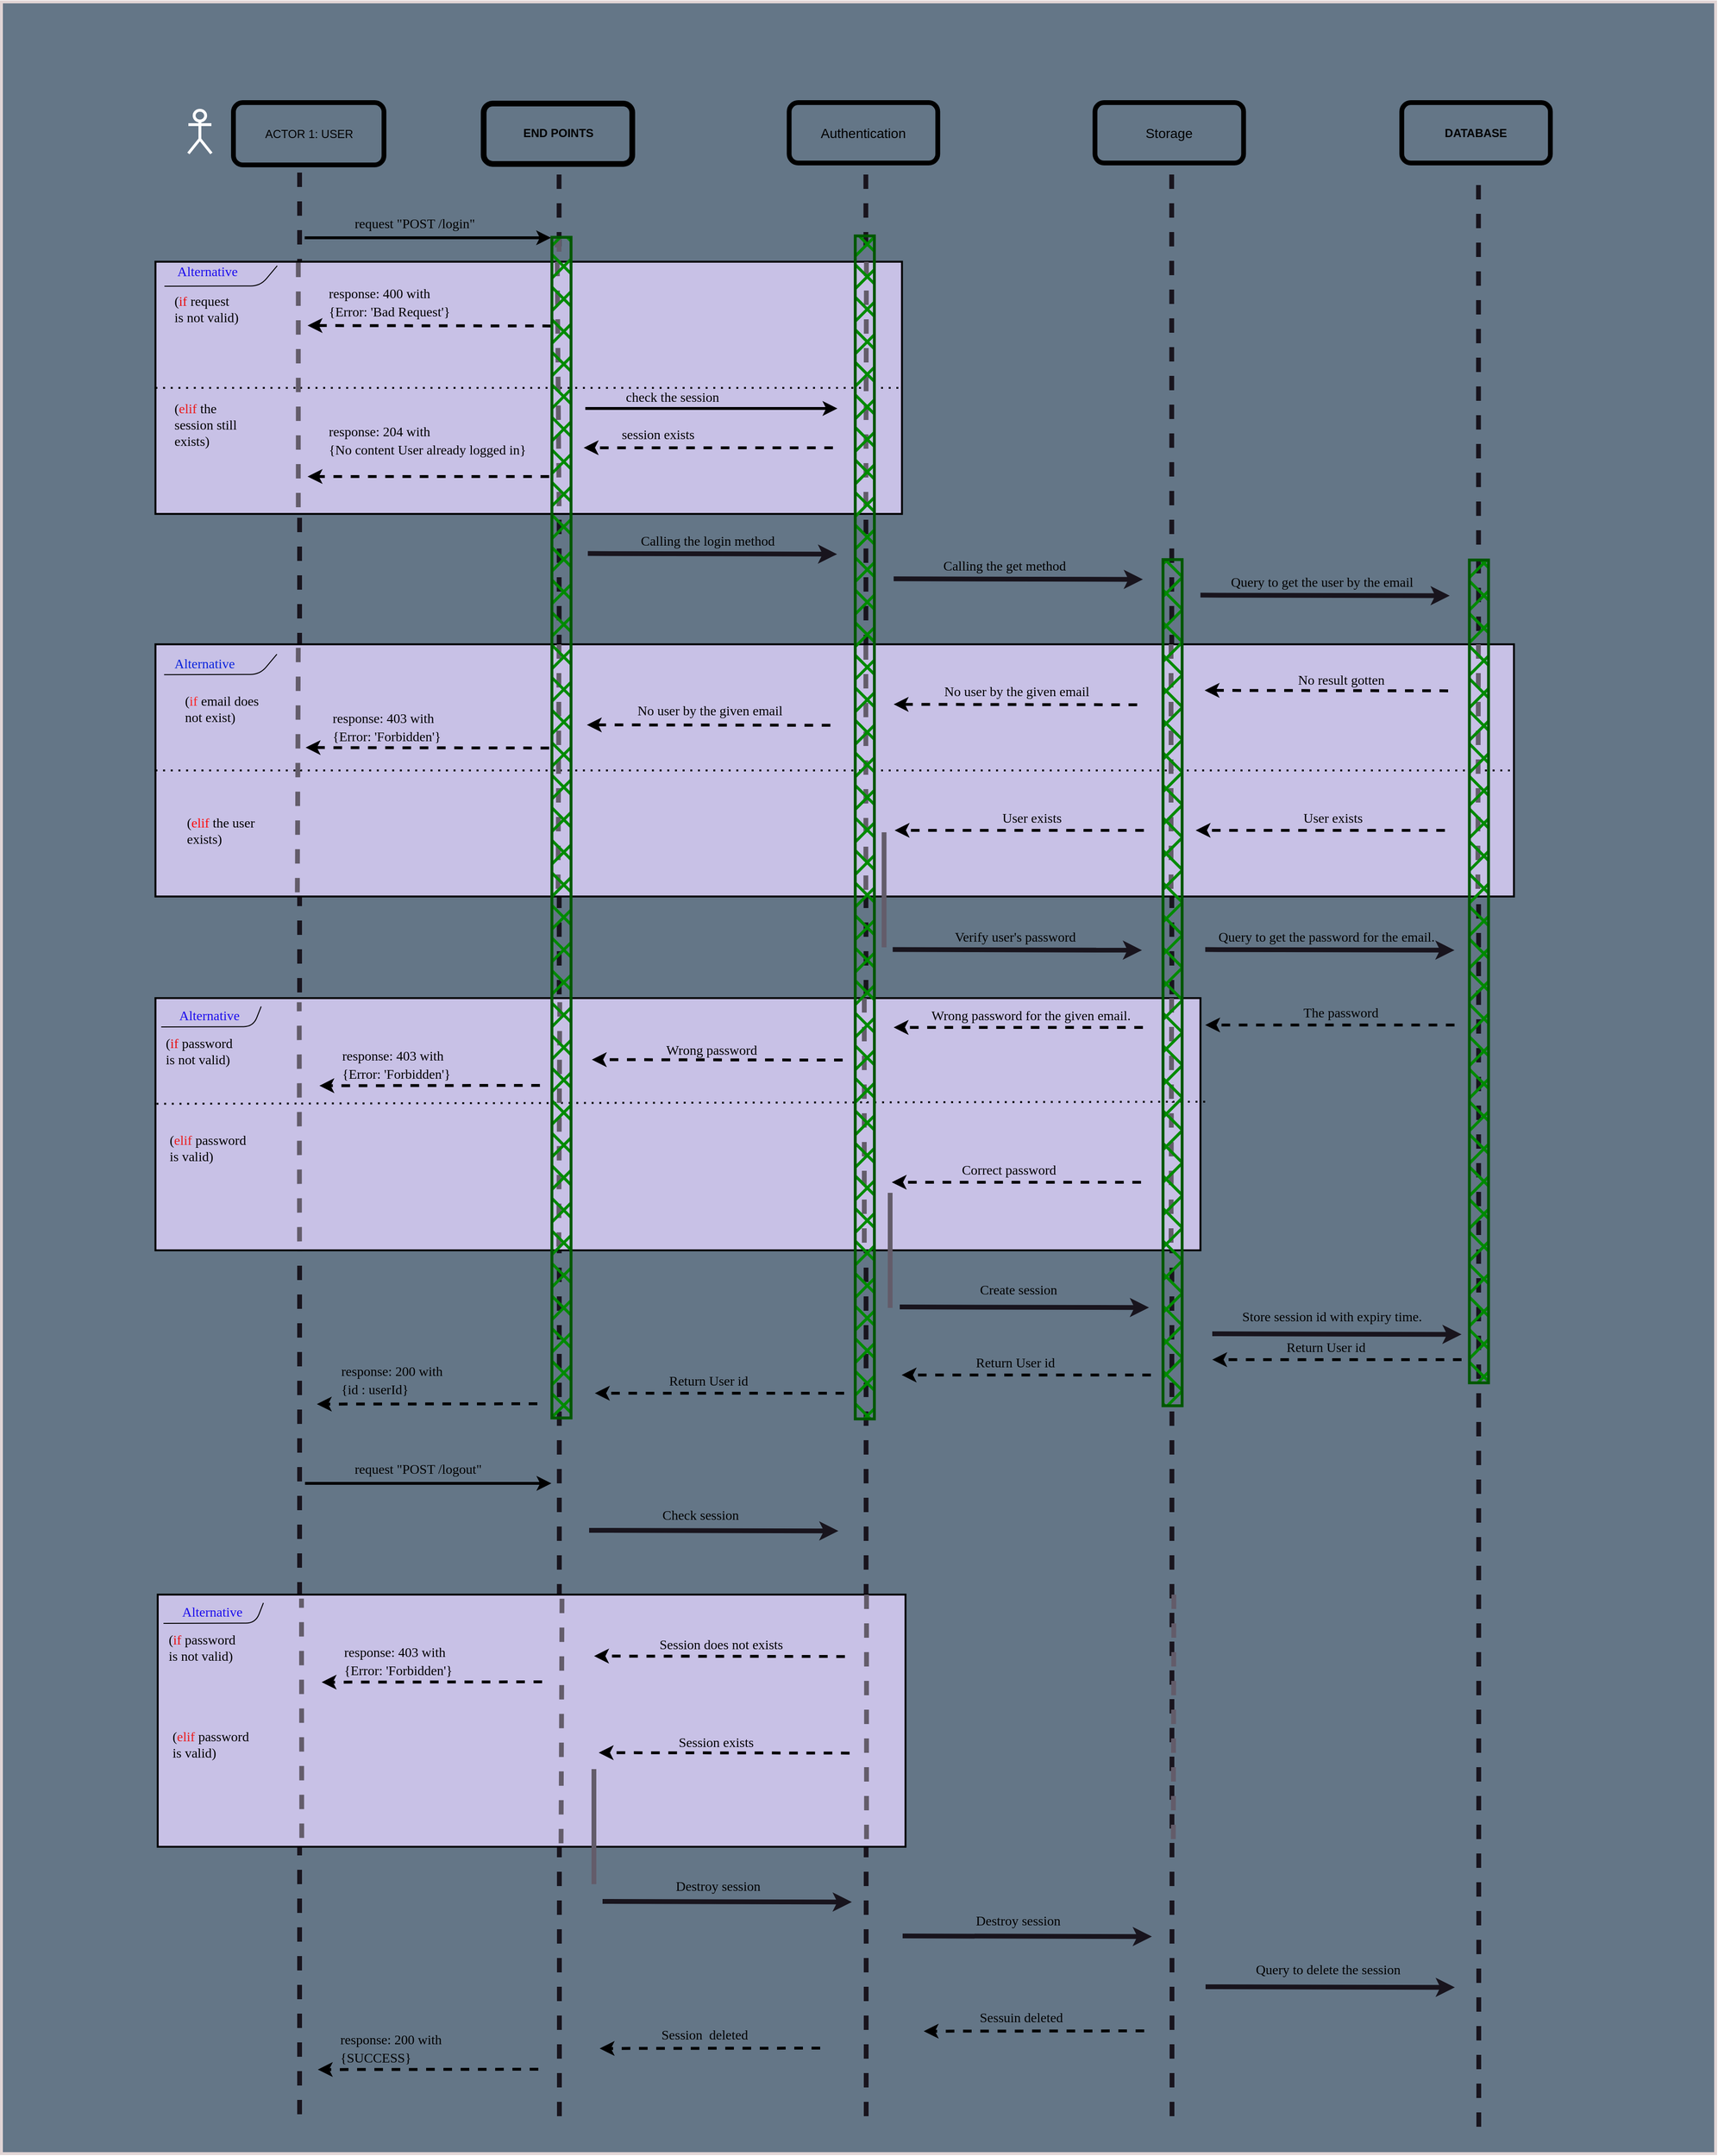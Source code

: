 <mxfile>
    <diagram id="F_yw_CQn4tfW_uXNjKrX" name="Page-1">
        <mxGraphModel dx="9660" dy="3327" grid="0" gridSize="10" guides="0" tooltips="1" connect="1" arrows="1" fold="1" page="1" pageScale="1" pageWidth="1200" pageHeight="1600" background="#ffffff" math="0" shadow="0">
            <root>
                <mxCell id="0"/>
                <mxCell id="1" parent="0"/>
                <mxCell id="373" value="" style="rounded=0;whiteSpace=wrap;html=1;labelBackgroundColor=none;fillStyle=solid;strokeColor=#e1d5d5;strokeWidth=3;fontFamily=Times New Roman;fontSize=19;fontColor=#ec1818;fillColor=#647687;gradientColor=none;" vertex="1" parent="1">
                    <mxGeometry x="-3265.5" y="511" width="1788" height="2244" as="geometry"/>
                </mxCell>
                <mxCell id="374" value="" style="endArrow=none;dashed=1;html=1;fontColor=#080808;endSize=4;strokeColor=#18141d;strokeWidth=5;" edge="1" parent="1">
                    <mxGeometry width="50" height="50" relative="1" as="geometry">
                        <mxPoint x="-2954.5" y="2714" as="sourcePoint"/>
                        <mxPoint x="-2954.5" y="684" as="targetPoint"/>
                    </mxGeometry>
                </mxCell>
                <mxCell id="229" value="ACTOR 1: USER" style="rounded=1;whiteSpace=wrap;html=1;fillColor=none;strokeWidth=5;" vertex="1" parent="1">
                    <mxGeometry x="-3023.5" y="616" width="157" height="65" as="geometry"/>
                </mxCell>
                <mxCell id="230" value="&lt;b&gt;END POINTS&lt;/b&gt;" style="rounded=1;whiteSpace=wrap;html=1;fillColor=none;strokeWidth=6;" vertex="1" parent="1">
                    <mxGeometry x="-2762.5" y="617" width="155" height="62.95" as="geometry"/>
                </mxCell>
                <mxCell id="231" value="&lt;font style=&quot;font-size: 14px;&quot;&gt;Authentication&lt;/font&gt;" style="rounded=1;whiteSpace=wrap;html=1;fillColor=none;strokeWidth=5;" vertex="1" parent="1">
                    <mxGeometry x="-2443.84" y="616.05" width="155" height="62.95" as="geometry"/>
                </mxCell>
                <mxCell id="232" value="&lt;font style=&quot;font-size: 14px;&quot;&gt;Storage&lt;/font&gt;" style="rounded=1;whiteSpace=wrap;html=1;fillColor=none;strokeWidth=5;" vertex="1" parent="1">
                    <mxGeometry x="-2124.84" y="616.05" width="155" height="62.95" as="geometry"/>
                </mxCell>
                <mxCell id="233" value="&lt;b&gt;DATABASE&lt;/b&gt;" style="rounded=1;whiteSpace=wrap;html=1;fillColor=none;strokeWidth=5;" vertex="1" parent="1">
                    <mxGeometry x="-1804.84" y="616.05" width="155" height="62.95" as="geometry"/>
                </mxCell>
                <mxCell id="234" value="" style="endArrow=none;dashed=1;html=1;fontColor=#080808;endSize=4;strokeColor=#18141d;strokeWidth=5;" edge="1" parent="1">
                    <mxGeometry width="50" height="50" relative="1" as="geometry">
                        <mxPoint x="-2683.5" y="2716" as="sourcePoint"/>
                        <mxPoint x="-2683.84" y="683.95" as="targetPoint"/>
                    </mxGeometry>
                </mxCell>
                <mxCell id="235" value="" style="endArrow=none;dashed=1;html=1;fontColor=#080808;endSize=4;strokeColor=#18141d;strokeWidth=5;" edge="1" parent="1">
                    <mxGeometry width="50" height="50" relative="1" as="geometry">
                        <mxPoint x="-2363.5" y="2716" as="sourcePoint"/>
                        <mxPoint x="-2363.84" y="683.95" as="targetPoint"/>
                    </mxGeometry>
                </mxCell>
                <mxCell id="236" value="" style="endArrow=none;dashed=1;html=1;fontColor=#080808;endSize=4;strokeColor=#18141d;strokeWidth=5;" edge="1" parent="1">
                    <mxGeometry width="50" height="50" relative="1" as="geometry">
                        <mxPoint x="-2044.5" y="2716" as="sourcePoint"/>
                        <mxPoint x="-2044.84" y="688.95" as="targetPoint"/>
                    </mxGeometry>
                </mxCell>
                <mxCell id="237" value="" style="endArrow=none;dashed=1;html=1;fontColor=#080808;endSize=4;strokeColor=#18141d;strokeWidth=5;" edge="1" parent="1">
                    <mxGeometry width="50" height="50" relative="1" as="geometry">
                        <mxPoint x="-1724.5" y="2727" as="sourcePoint"/>
                        <mxPoint x="-1724.84" y="688.95" as="targetPoint"/>
                    </mxGeometry>
                </mxCell>
                <mxCell id="238" value="" style="endArrow=classic;html=1;strokeColor=#18141d;strokeWidth=5;fontSize=14;fontColor=#080808;endSize=4;" edge="1" parent="1">
                    <mxGeometry width="50" height="50" relative="1" as="geometry">
                        <mxPoint x="-2653.84" y="1086.3" as="sourcePoint"/>
                        <mxPoint x="-2393.84" y="1086.95" as="targetPoint"/>
                    </mxGeometry>
                </mxCell>
                <mxCell id="242" value="" style="rounded=0;whiteSpace=wrap;html=1;strokeColor=#000000;strokeWidth=2;fontFamily=Verdana;fontSize=14;fontColor=#000000;fillColor=#C8C1E6;fillStyle=solid;gradientColor=none;" vertex="1" parent="1">
                    <mxGeometry x="-3104.84" y="781.95" width="778.65" height="263" as="geometry"/>
                </mxCell>
                <mxCell id="244" value="&lt;font color=&quot;#1b0ced&quot;&gt;Alternative&lt;/font&gt;" style="text;html=1;align=center;verticalAlign=middle;resizable=0;points=[];autosize=1;strokeColor=none;fillColor=none;fontSize=14;fontFamily=Verdana;fontColor=#000000;" vertex="1" parent="1">
                    <mxGeometry x="-3095.84" y="777.5" width="90" height="30" as="geometry"/>
                </mxCell>
                <mxCell id="245" value="(&lt;font color=&quot;#e90c0c&quot;&gt;if&lt;/font&gt; request&lt;br&gt;is not valid)" style="text;html=1;align=left;verticalAlign=middle;resizable=0;points=[];autosize=1;strokeColor=none;fillColor=none;fontSize=14;fontFamily=Verdana;fontColor=#000000;" vertex="1" parent="1">
                    <mxGeometry x="-3086.84" y="807.497" width="90" height="50" as="geometry"/>
                </mxCell>
                <mxCell id="246" value="(&lt;font color=&quot;#ec1818&quot;&gt;elif&lt;/font&gt; the&lt;br&gt;session still&lt;br&gt;exists)" style="text;html=1;align=left;verticalAlign=middle;resizable=0;points=[];autosize=1;strokeColor=none;fillColor=none;fontSize=14;fontFamily=Verdana;fontColor=#000000;" vertex="1" parent="1">
                    <mxGeometry x="-3086.84" y="922.949" width="90" height="60" as="geometry"/>
                </mxCell>
                <mxCell id="247" value="" style="endArrow=classic;html=1;rounded=1;strokeColor=#000000;strokeWidth=3;fontFamily=Verdana;fontSize=14;fontColor=#000000;jumpStyle=arc;jumpSize=0;dashed=1;" edge="1" parent="1">
                    <mxGeometry width="50" height="50" relative="1" as="geometry">
                        <mxPoint x="-2694.19" y="1005.95" as="sourcePoint"/>
                        <mxPoint x="-2946.19" y="1005.948" as="targetPoint"/>
                    </mxGeometry>
                </mxCell>
                <mxCell id="248" value="&lt;font face=&quot;Verdana&quot;&gt;&lt;span style=&quot;font-size: 14px;&quot;&gt;check the session&lt;/span&gt;&lt;/font&gt;" style="text;html=1;align=center;verticalAlign=middle;resizable=0;points=[];autosize=1;strokeColor=none;fillColor=none;fontSize=22;fontColor=#000000;" vertex="1" parent="1">
                    <mxGeometry x="-2637.194" y="901" width="142" height="39" as="geometry"/>
                </mxCell>
                <mxCell id="249" value="" style="endArrow=classic;html=1;rounded=1;strokeColor=#000000;strokeWidth=3;fontFamily=Verdana;fontSize=14;fontColor=#000000;jumpStyle=arc;jumpSize=0;dashed=1;" edge="1" parent="1">
                    <mxGeometry width="50" height="50" relative="1" as="geometry">
                        <mxPoint x="-2398.19" y="975.95" as="sourcePoint"/>
                        <mxPoint x="-2658.19" y="975.95" as="targetPoint"/>
                    </mxGeometry>
                </mxCell>
                <mxCell id="250" value="&lt;font face=&quot;Verdana&quot;&gt;&lt;span style=&quot;font-size: 14px;&quot;&gt;session exists&lt;/span&gt;&lt;/font&gt;" style="text;html=1;align=center;verticalAlign=middle;resizable=0;points=[];autosize=1;strokeColor=none;fillColor=none;fontSize=22;fontColor=#000000;" vertex="1" parent="1">
                    <mxGeometry x="-2638.194" y="940.95" width="115" height="39" as="geometry"/>
                </mxCell>
                <mxCell id="251" value="" style="endArrow=classic;html=1;rounded=1;strokeColor=#000000;strokeWidth=3;fontFamily=Verdana;fontSize=14;fontColor=#000000;jumpStyle=arc;jumpSize=0;dashed=1;" edge="1" parent="1">
                    <mxGeometry width="50" height="50" relative="1" as="geometry">
                        <mxPoint x="-2692.19" y="848.95" as="sourcePoint"/>
                        <mxPoint x="-2946.19" y="848.498" as="targetPoint"/>
                    </mxGeometry>
                </mxCell>
                <mxCell id="252" value="&lt;p style=&quot;line-height: 70%;&quot;&gt;&lt;font style=&quot;font-size: 14px;&quot; face=&quot;Verdana&quot;&gt;response: 400 with&lt;br&gt;{Error&lt;/font&gt;&lt;span style=&quot;background-color: initial; font-family: Verdana; font-size: 14px;&quot;&gt;: 'Bad Request'}&amp;nbsp;&lt;/span&gt;&lt;/p&gt;" style="text;html=1;align=left;verticalAlign=middle;resizable=0;points=[];autosize=1;strokeColor=none;fillColor=none;fontSize=22;fontColor=#000000;" vertex="1" parent="1">
                    <mxGeometry x="-2926.19" y="777.5" width="183" height="91" as="geometry"/>
                </mxCell>
                <mxCell id="253" value="" style="endArrow=classic;html=1;rounded=1;strokeColor=#000000;strokeWidth=3;fontSize=22;fontColor=#000000;jumpStyle=arc;jumpSize=0;" edge="1" parent="1">
                    <mxGeometry width="50" height="50" relative="1" as="geometry">
                        <mxPoint x="-2656.5" y="935" as="sourcePoint"/>
                        <mxPoint x="-2393.5" y="935" as="targetPoint"/>
                    </mxGeometry>
                </mxCell>
                <mxCell id="254" value="" style="endArrow=none;dashed=1;html=1;dashPattern=1 3;strokeWidth=2;rounded=1;strokeColor=#000000;fontFamily=Verdana;fontSize=14;fontColor=#000000;jumpStyle=arc;jumpSize=0;exitX=0;exitY=0.5;exitDx=0;exitDy=0;entryX=1;entryY=0.5;entryDx=0;entryDy=0;" edge="1" parent="1" source="242" target="242">
                    <mxGeometry width="50" height="50" relative="1" as="geometry">
                        <mxPoint x="-2816.19" y="947.95" as="sourcePoint"/>
                        <mxPoint x="-2326.19" y="889.95" as="targetPoint"/>
                    </mxGeometry>
                </mxCell>
                <mxCell id="255" value="" style="endArrow=classic;html=1;rounded=1;strokeColor=#000000;strokeWidth=3;fontSize=22;fontColor=#000000;jumpStyle=arc;jumpSize=0;" edge="1" parent="1">
                    <mxGeometry width="50" height="50" relative="1" as="geometry">
                        <mxPoint x="-2949.19" y="756.95" as="sourcePoint"/>
                        <mxPoint x="-2692.19" y="756.95" as="targetPoint"/>
                    </mxGeometry>
                </mxCell>
                <mxCell id="256" value="&lt;p style=&quot;line-height: 70%;&quot;&gt;&lt;font style=&quot;font-size: 14px;&quot; face=&quot;Verdana&quot;&gt;response: 204 with&lt;br&gt;&lt;/font&gt;&lt;span style=&quot;font-family: Verdana; font-size: 14px;&quot;&gt;{No content User already logged in}&lt;/span&gt;&lt;font style=&quot;font-size: 14px;&quot; face=&quot;Verdana&quot;&gt;&lt;br&gt;&lt;/font&gt;&lt;/p&gt;" style="text;html=1;align=left;verticalAlign=middle;resizable=0;points=[];autosize=1;strokeColor=none;fillColor=none;fontSize=22;fontColor=#000000;" vertex="1" parent="1">
                    <mxGeometry x="-2926.19" y="919.95" width="224" height="94" as="geometry"/>
                </mxCell>
                <mxCell id="257" value="&lt;span style=&quot;color: rgb(0, 0, 0); font-family: Verdana; font-size: 14px; font-style: normal; font-variant-ligatures: normal; font-variant-caps: normal; font-weight: 400; letter-spacing: normal; orphans: 2; text-align: center; text-indent: 0px; text-transform: none; widows: 2; word-spacing: 0px; -webkit-text-stroke-width: 0px; text-decoration-thickness: initial; text-decoration-style: initial; text-decoration-color: initial; float: none; display: inline !important;&quot;&gt;request &quot;POST /login&quot;&lt;/span&gt;" style="text;whiteSpace=wrap;html=1;fontSize=19;fontColor=#000000;" vertex="1" parent="1">
                    <mxGeometry x="-2899.19" y="722.95" width="170" height="50" as="geometry"/>
                </mxCell>
                <mxCell id="258" value="" style="endArrow=none;dashed=1;html=1;fontColor=#080808;endSize=4;strokeColor=#635c6a;strokeWidth=5;startArrow=none;" edge="1" parent="1" source="367">
                    <mxGeometry width="50" height="50" relative="1" as="geometry">
                        <mxPoint x="-2683.84" y="1036.95" as="sourcePoint"/>
                        <mxPoint x="-2683.84" y="775.95" as="targetPoint"/>
                    </mxGeometry>
                </mxCell>
                <mxCell id="260" value="" style="endArrow=none;dashed=1;html=1;fontColor=#080808;endSize=4;strokeColor=#635c6a;strokeWidth=5;" edge="1" parent="1">
                    <mxGeometry width="50" height="50" relative="1" as="geometry">
                        <mxPoint x="-2363.84" y="1036.95" as="sourcePoint"/>
                        <mxPoint x="-2363.24" y="776.5" as="targetPoint"/>
                    </mxGeometry>
                </mxCell>
                <mxCell id="261" value="&lt;div style=&quot;text-align: center;&quot;&gt;&lt;span style=&quot;background-color: initial; font-size: 14px;&quot;&gt;&lt;font face=&quot;Verdana&quot;&gt;&amp;nbsp;Calling the login method&lt;/font&gt;&lt;/span&gt;&lt;/div&gt;" style="text;whiteSpace=wrap;html=1;fontSize=19;fontColor=#000000;" vertex="1" parent="1">
                    <mxGeometry x="-2603.84" y="1053.95" width="170" height="50" as="geometry"/>
                </mxCell>
                <mxCell id="262" value="" style="endArrow=classic;html=1;strokeColor=#18141d;strokeWidth=5;fontSize=14;fontColor=#080808;endSize=4;" edge="1" parent="1">
                    <mxGeometry width="50" height="50" relative="1" as="geometry">
                        <mxPoint x="-2334.84" y="1112.65" as="sourcePoint"/>
                        <mxPoint x="-2074.84" y="1113.3" as="targetPoint"/>
                    </mxGeometry>
                </mxCell>
                <mxCell id="263" value="&lt;div style=&quot;text-align: center;&quot;&gt;&lt;font face=&quot;Verdana&quot;&gt;&lt;span style=&quot;font-size: 14px;&quot;&gt;Calling the get method&amp;nbsp;&lt;/span&gt;&lt;/font&gt;&lt;/div&gt;" style="text;whiteSpace=wrap;html=1;fontSize=19;fontColor=#000000;" vertex="1" parent="1">
                    <mxGeometry x="-2284.84" y="1080.3" width="170" height="50" as="geometry"/>
                </mxCell>
                <mxCell id="264" value="" style="endArrow=classic;html=1;strokeColor=#18141d;strokeWidth=5;fontSize=14;fontColor=#080808;endSize=4;" edge="1" parent="1">
                    <mxGeometry width="50" height="50" relative="1" as="geometry">
                        <mxPoint x="-2014.84" y="1129.65" as="sourcePoint"/>
                        <mxPoint x="-1754.84" y="1130.3" as="targetPoint"/>
                    </mxGeometry>
                </mxCell>
                <mxCell id="265" value="&lt;div style=&quot;text-align: center;&quot;&gt;&lt;font face=&quot;Verdana&quot;&gt;&lt;span style=&quot;font-size: 14px;&quot;&gt;Query to get the user by the email&lt;/span&gt;&lt;/font&gt;&lt;/div&gt;" style="text;whiteSpace=wrap;html=1;fontSize=19;fontColor=#000000;" vertex="1" parent="1">
                    <mxGeometry x="-1984.84" y="1097.3" width="210" height="50" as="geometry"/>
                </mxCell>
                <mxCell id="266" value="" style="rounded=0;whiteSpace=wrap;html=1;strokeColor=#000000;strokeWidth=2;fontFamily=Verdana;fontSize=14;fontColor=#000000;fillColor=#C8C1E6;fillStyle=solid;gradientColor=none;" vertex="1" parent="1">
                    <mxGeometry x="-3104.84" y="1180.95" width="1417" height="263" as="geometry"/>
                </mxCell>
                <mxCell id="273" value="" style="endArrow=classic;html=1;rounded=1;strokeColor=#000000;strokeWidth=3;fontFamily=Verdana;fontSize=14;fontColor=#000000;jumpStyle=arc;jumpSize=0;dashed=1;" edge="1" parent="1">
                    <mxGeometry width="50" height="50" relative="1" as="geometry">
                        <mxPoint x="-1759.84" y="1374.95" as="sourcePoint"/>
                        <mxPoint x="-2019.84" y="1374.95" as="targetPoint"/>
                    </mxGeometry>
                </mxCell>
                <mxCell id="274" value="&lt;font face=&quot;Verdana&quot;&gt;&lt;span style=&quot;font-size: 14px;&quot;&gt;User exists&lt;/span&gt;&lt;/font&gt;" style="text;html=1;align=center;verticalAlign=middle;resizable=0;points=[];autosize=1;strokeColor=none;fillColor=none;fontSize=22;fontColor=#000000;" vertex="1" parent="1">
                    <mxGeometry x="-1921.844" y="1339.95" width="90" height="40" as="geometry"/>
                </mxCell>
                <mxCell id="275" value="" style="endArrow=classic;html=1;rounded=1;strokeColor=#000000;strokeWidth=3;fontFamily=Verdana;fontSize=14;fontColor=#000000;jumpStyle=arc;jumpSize=0;dashed=1;" edge="1" parent="1">
                    <mxGeometry width="50" height="50" relative="1" as="geometry">
                        <mxPoint x="-2080.84" y="1244.01" as="sourcePoint"/>
                        <mxPoint x="-2334.84" y="1243.558" as="targetPoint"/>
                    </mxGeometry>
                </mxCell>
                <mxCell id="276" value="&lt;p style=&quot;line-height: 70%;&quot;&gt;&lt;font face=&quot;Verdana&quot;&gt;&lt;span style=&quot;font-size: 14px;&quot;&gt;No user by the given email&lt;/span&gt;&lt;/font&gt;&lt;/p&gt;" style="text;html=1;align=left;verticalAlign=middle;resizable=0;points=[];autosize=1;strokeColor=none;fillColor=none;fontSize=22;fontColor=#000000;" vertex="1" parent="1">
                    <mxGeometry x="-2283.84" y="1188.95" width="170" height="80" as="geometry"/>
                </mxCell>
                <mxCell id="278" value="" style="endArrow=none;dashed=1;html=1;dashPattern=1 3;strokeWidth=2;rounded=1;strokeColor=#000000;fontFamily=Verdana;fontSize=14;fontColor=#000000;jumpStyle=arc;jumpSize=0;exitX=0;exitY=0.5;exitDx=0;exitDy=0;entryX=1;entryY=0.5;entryDx=0;entryDy=0;" edge="1" parent="1" source="266" target="266">
                    <mxGeometry width="50" height="50" relative="1" as="geometry">
                        <mxPoint x="-2177.84" y="1346.95" as="sourcePoint"/>
                        <mxPoint x="-1687.84" y="1288.95" as="targetPoint"/>
                    </mxGeometry>
                </mxCell>
                <mxCell id="281" value="" style="endArrow=none;dashed=1;html=1;fontColor=#080808;endSize=4;strokeColor=#635c6a;strokeWidth=5;" edge="1" parent="1">
                    <mxGeometry width="50" height="50" relative="1" as="geometry">
                        <mxPoint x="-2045.49" y="1435.95" as="sourcePoint"/>
                        <mxPoint x="-2045.49" y="1174.95" as="targetPoint"/>
                    </mxGeometry>
                </mxCell>
                <mxCell id="282" value="" style="endArrow=none;dashed=1;html=1;fontColor=#080808;endSize=4;strokeColor=#635c6a;strokeWidth=5;" edge="1" parent="1">
                    <mxGeometry width="50" height="50" relative="1" as="geometry">
                        <mxPoint x="-2363.84" y="1436.95" as="sourcePoint"/>
                        <mxPoint x="-2363.84" y="1176.95" as="targetPoint"/>
                    </mxGeometry>
                </mxCell>
                <mxCell id="283" value="" style="endArrow=none;dashed=1;html=1;fontColor=#080808;endSize=4;strokeColor=#635c6a;strokeWidth=5;" edge="1" parent="1">
                    <mxGeometry width="50" height="50" relative="1" as="geometry">
                        <mxPoint x="-1725.49" y="1435.95" as="sourcePoint"/>
                        <mxPoint x="-1724.89" y="1175.5" as="targetPoint"/>
                    </mxGeometry>
                </mxCell>
                <mxCell id="286" value="" style="endArrow=classic;html=1;rounded=1;strokeColor=#000000;strokeWidth=3;fontFamily=Verdana;fontSize=14;fontColor=#000000;jumpStyle=arc;jumpSize=0;dashed=1;" edge="1" parent="1">
                    <mxGeometry width="50" height="50" relative="1" as="geometry">
                        <mxPoint x="-1756.5" y="1229.45" as="sourcePoint"/>
                        <mxPoint x="-2010.5" y="1228.998" as="targetPoint"/>
                    </mxGeometry>
                </mxCell>
                <mxCell id="287" value="&lt;p style=&quot;line-height: 70%;&quot;&gt;&lt;font face=&quot;Verdana&quot;&gt;&lt;span style=&quot;font-size: 14px;&quot;&gt;No result gotten&lt;/span&gt;&lt;/font&gt;&lt;/p&gt;" style="text;html=1;align=left;verticalAlign=middle;resizable=0;points=[];autosize=1;strokeColor=none;fillColor=none;fontSize=22;fontColor=#000000;" vertex="1" parent="1">
                    <mxGeometry x="-1914.84" y="1177.0" width="110" height="80" as="geometry"/>
                </mxCell>
                <mxCell id="292" value="" style="endArrow=none;dashed=1;html=1;fontColor=#080808;endSize=4;strokeColor=#635c6a;strokeWidth=5;" edge="1" parent="1">
                    <mxGeometry width="50" height="50" relative="1" as="geometry">
                        <mxPoint x="-2684.84" y="1435.95" as="sourcePoint"/>
                        <mxPoint x="-2683.84" y="1172.6" as="targetPoint"/>
                    </mxGeometry>
                </mxCell>
                <mxCell id="294" value="" style="endArrow=classic;html=1;rounded=1;strokeColor=#000000;strokeWidth=3;fontFamily=Verdana;fontSize=14;fontColor=#000000;jumpStyle=arc;jumpSize=0;dashed=1;" edge="1" parent="1">
                    <mxGeometry width="50" height="50" relative="1" as="geometry">
                        <mxPoint x="-2400.84" y="1265.4" as="sourcePoint"/>
                        <mxPoint x="-2654.84" y="1264.948" as="targetPoint"/>
                    </mxGeometry>
                </mxCell>
                <mxCell id="295" value="&lt;p style=&quot;line-height: 70%;&quot;&gt;&lt;font face=&quot;Verdana&quot;&gt;&lt;span style=&quot;font-size: 14px;&quot;&gt;No user by the given email&lt;/span&gt;&lt;/font&gt;&lt;/p&gt;" style="text;html=1;align=left;verticalAlign=middle;resizable=0;points=[];autosize=1;strokeColor=none;fillColor=none;fontSize=22;fontColor=#000000;" vertex="1" parent="1">
                    <mxGeometry x="-2603.84" y="1208.65" width="170" height="80" as="geometry"/>
                </mxCell>
                <mxCell id="297" value="" style="endArrow=none;html=1;rounded=1;strokeColor=#000000;strokeWidth=1;fontFamily=Verdana;fontSize=14;fontColor=#000000;jumpStyle=arc;jumpSize=0;exitX=0;exitY=0.081;exitDx=0;exitDy=0;exitPerimeter=0;entryX=0.144;entryY=0;entryDx=0;entryDy=0;entryPerimeter=0;" edge="1" parent="1">
                    <mxGeometry width="50" height="50" relative="1" as="geometry">
                        <mxPoint x="-3095.84" y="1212.603" as="sourcePoint"/>
                        <mxPoint x="-2978.192" y="1191.3" as="targetPoint"/>
                        <Array as="points">
                            <mxPoint x="-2995.84" y="1212.3"/>
                        </Array>
                    </mxGeometry>
                </mxCell>
                <mxCell id="298" value="&lt;font color=&quot;#0922dc&quot;&gt;Alternative&lt;/font&gt;" style="text;html=1;align=center;verticalAlign=middle;resizable=0;points=[];autosize=1;strokeColor=none;fillColor=none;fontSize=14;fontFamily=Verdana;fontColor=#000000;" vertex="1" parent="1">
                    <mxGeometry x="-3098.84" y="1186.65" width="90" height="30" as="geometry"/>
                </mxCell>
                <mxCell id="299" value="(&lt;font color=&quot;#fc2223&quot;&gt;if&lt;/font&gt; email does&lt;br&gt;not exist)" style="text;html=1;align=left;verticalAlign=middle;resizable=0;points=[];autosize=1;strokeColor=none;fillColor=none;fontSize=14;fontFamily=Verdana;fontColor=#000000;" vertex="1" parent="1">
                    <mxGeometry x="-3075.84" y="1223.647" width="100" height="50" as="geometry"/>
                </mxCell>
                <mxCell id="300" value="(&lt;font color=&quot;#ff0a0a&quot;&gt;elif&lt;/font&gt; the user&lt;br&gt;exists)" style="text;html=1;align=left;verticalAlign=middle;resizable=0;points=[];autosize=1;strokeColor=none;fillColor=none;fontSize=14;fontFamily=Verdana;fontColor=#000000;" vertex="1" parent="1">
                    <mxGeometry x="-3073.84" y="1351.299" width="90" height="50" as="geometry"/>
                </mxCell>
                <mxCell id="301" value="" style="endArrow=none;dashed=1;html=1;fontColor=#080808;endSize=4;strokeColor=#635c6a;strokeWidth=5;" edge="1" parent="1">
                    <mxGeometry width="50" height="50" relative="1" as="geometry">
                        <mxPoint x="-2956.84" y="1439.65" as="sourcePoint"/>
                        <mxPoint x="-2955.84" y="1176.3" as="targetPoint"/>
                    </mxGeometry>
                </mxCell>
                <mxCell id="302" value="" style="endArrow=classic;html=1;rounded=1;strokeColor=#000000;strokeWidth=3;fontFamily=Verdana;fontSize=14;fontColor=#000000;jumpStyle=arc;jumpSize=0;dashed=1;" edge="1" parent="1">
                    <mxGeometry width="50" height="50" relative="1" as="geometry">
                        <mxPoint x="-2694.19" y="1289.1" as="sourcePoint"/>
                        <mxPoint x="-2948.19" y="1288.648" as="targetPoint"/>
                    </mxGeometry>
                </mxCell>
                <mxCell id="303" value="&lt;p style=&quot;line-height: 70%;&quot;&gt;&lt;font style=&quot;font-size: 14px;&quot; face=&quot;Verdana&quot;&gt;response: 403 with&lt;br&gt;{Error&lt;/font&gt;&lt;span style=&quot;background-color: initial; font-family: Verdana; font-size: 14px;&quot;&gt;: 'Forbidden'}&amp;nbsp;&lt;/span&gt;&lt;/p&gt;" style="text;html=1;align=left;verticalAlign=middle;resizable=0;points=[];autosize=1;strokeColor=none;fillColor=none;fontSize=22;fontColor=#000000;" vertex="1" parent="1">
                    <mxGeometry x="-2921.84" y="1219.3" width="134" height="94" as="geometry"/>
                </mxCell>
                <mxCell id="304" value="" style="endArrow=classic;html=1;rounded=1;strokeColor=#000000;strokeWidth=3;fontFamily=Verdana;fontSize=14;fontColor=#000000;jumpStyle=arc;jumpSize=0;dashed=1;" edge="1" parent="1">
                    <mxGeometry width="50" height="50" relative="1" as="geometry">
                        <mxPoint x="-2073.84" y="1374.95" as="sourcePoint"/>
                        <mxPoint x="-2333.84" y="1374.95" as="targetPoint"/>
                    </mxGeometry>
                </mxCell>
                <mxCell id="305" value="&lt;font face=&quot;Verdana&quot;&gt;&lt;span style=&quot;font-size: 14px;&quot;&gt;User exists&lt;/span&gt;&lt;/font&gt;" style="text;html=1;align=center;verticalAlign=middle;resizable=0;points=[];autosize=1;strokeColor=none;fillColor=none;fontSize=22;fontColor=#000000;" vertex="1" parent="1">
                    <mxGeometry x="-2235.844" y="1339.95" width="90" height="40" as="geometry"/>
                </mxCell>
                <mxCell id="308" value="" style="endArrow=classic;html=1;strokeColor=#18141d;strokeWidth=5;fontSize=14;fontColor=#080808;endSize=4;" edge="1" parent="1">
                    <mxGeometry width="50" height="50" relative="1" as="geometry">
                        <mxPoint x="-2335.84" y="1499.3" as="sourcePoint"/>
                        <mxPoint x="-2075.84" y="1499.95" as="targetPoint"/>
                    </mxGeometry>
                </mxCell>
                <mxCell id="309" value="&lt;div style=&quot;text-align: center;&quot;&gt;&lt;font face=&quot;Verdana&quot;&gt;&lt;span style=&quot;font-size: 14px;&quot;&gt;Verify user's password&amp;nbsp;&lt;/span&gt;&lt;/font&gt;&lt;/div&gt;" style="text;whiteSpace=wrap;html=1;fontSize=19;fontColor=#000000;" vertex="1" parent="1">
                    <mxGeometry x="-2272.84" y="1466.95" width="170" height="50" as="geometry"/>
                </mxCell>
                <mxCell id="310" value="" style="endArrow=classic;html=1;strokeColor=#18141d;strokeWidth=5;fontSize=14;fontColor=#080808;endSize=4;" edge="1" parent="1">
                    <mxGeometry width="50" height="50" relative="1" as="geometry">
                        <mxPoint x="-2009.84" y="1499.3" as="sourcePoint"/>
                        <mxPoint x="-1749.84" y="1499.95" as="targetPoint"/>
                    </mxGeometry>
                </mxCell>
                <mxCell id="311" value="&lt;div style=&quot;text-align: center;&quot;&gt;&lt;font face=&quot;Verdana&quot;&gt;&lt;span style=&quot;font-size: 14px;&quot;&gt;Query to get the password for the email.&lt;/span&gt;&lt;/font&gt;&lt;/div&gt;" style="text;whiteSpace=wrap;html=1;fontSize=19;fontColor=#000000;" vertex="1" parent="1">
                    <mxGeometry x="-1997.84" y="1466.95" width="242" height="50" as="geometry"/>
                </mxCell>
                <mxCell id="312" value="" style="endArrow=none;html=1;strokeColor=#635c6a;strokeWidth=5;fontFamily=Times New Roman;fontSize=19;fontColor=#ec1818;endSize=4;" edge="1" parent="1">
                    <mxGeometry width="50" height="50" relative="1" as="geometry">
                        <mxPoint x="-2344.84" y="1376.95" as="sourcePoint"/>
                        <mxPoint x="-2344.84" y="1496.95" as="targetPoint"/>
                    </mxGeometry>
                </mxCell>
                <mxCell id="315" value="" style="endArrow=classic;html=1;rounded=1;strokeColor=#000000;strokeWidth=3;fontFamily=Verdana;fontSize=14;fontColor=#000000;jumpStyle=arc;jumpSize=0;dashed=1;" edge="1" parent="1">
                    <mxGeometry width="50" height="50" relative="1" as="geometry">
                        <mxPoint x="-1749.84" y="1577.95" as="sourcePoint"/>
                        <mxPoint x="-2009.84" y="1577.95" as="targetPoint"/>
                    </mxGeometry>
                </mxCell>
                <mxCell id="316" value="&lt;font face=&quot;Verdana&quot;&gt;&lt;span style=&quot;font-size: 14px;&quot;&gt;The password&amp;nbsp;&lt;/span&gt;&lt;/font&gt;" style="text;html=1;align=center;verticalAlign=middle;resizable=0;points=[];autosize=1;strokeColor=none;fillColor=none;fontSize=22;fontColor=#000000;" vertex="1" parent="1">
                    <mxGeometry x="-1921.844" y="1542.95" width="110" height="40" as="geometry"/>
                </mxCell>
                <mxCell id="319" value="" style="rounded=0;whiteSpace=wrap;html=1;strokeColor=#000000;strokeWidth=2;fontFamily=Verdana;fontSize=14;fontColor=#000000;fillColor=#C8C1E6;fillStyle=solid;gradientColor=none;" vertex="1" parent="1">
                    <mxGeometry x="-3104.84" y="1549.95" width="1090" height="263" as="geometry"/>
                </mxCell>
                <mxCell id="327" value="&lt;font face=&quot;Verdana&quot;&gt;&lt;span style=&quot;font-size: 14px;&quot;&gt;Correct password&lt;/span&gt;&lt;/font&gt;" style="text;html=1;align=center;verticalAlign=middle;resizable=0;points=[];autosize=1;strokeColor=none;fillColor=none;fontSize=22;fontColor=#000000;" vertex="1" parent="1">
                    <mxGeometry x="-2274.844" y="1706.95" width="120" height="40" as="geometry"/>
                </mxCell>
                <mxCell id="328" value="" style="endArrow=classic;html=1;rounded=1;strokeColor=#000000;strokeWidth=3;fontFamily=Verdana;fontSize=14;fontColor=#000000;jumpStyle=arc;jumpSize=0;dashed=1;" edge="1" parent="1">
                    <mxGeometry width="50" height="50" relative="1" as="geometry">
                        <mxPoint x="-2388.02" y="1614.54" as="sourcePoint"/>
                        <mxPoint x="-2649.67" y="1614.09" as="targetPoint"/>
                    </mxGeometry>
                </mxCell>
                <mxCell id="329" value="&lt;p style=&quot;line-height: 70%;&quot;&gt;&lt;font face=&quot;Verdana&quot;&gt;&lt;span style=&quot;font-size: 14px;&quot;&gt;Wrong password&lt;/span&gt;&lt;/font&gt;&lt;/p&gt;" style="text;html=1;align=left;verticalAlign=middle;resizable=0;points=[];autosize=1;strokeColor=none;fillColor=none;fontSize=22;fontColor=#000000;" vertex="1" parent="1">
                    <mxGeometry x="-2573.84" y="1563.22" width="120" height="80" as="geometry"/>
                </mxCell>
                <mxCell id="331" value="" style="endArrow=none;dashed=1;html=1;dashPattern=1 3;strokeWidth=2;rounded=1;strokeColor=#000000;fontFamily=Verdana;fontSize=14;fontColor=#000000;jumpStyle=arc;jumpSize=0;exitX=0.001;exitY=0.419;exitDx=0;exitDy=0;exitPerimeter=0;" edge="1" parent="1" source="319">
                    <mxGeometry width="50" height="50" relative="1" as="geometry">
                        <mxPoint x="-2497.84" y="1715.95" as="sourcePoint"/>
                        <mxPoint x="-2007.84" y="1657.95" as="targetPoint"/>
                    </mxGeometry>
                </mxCell>
                <mxCell id="333" value="&lt;p style=&quot;line-height: 70%;&quot;&gt;&lt;font face=&quot;Verdana&quot;&gt;&lt;span style=&quot;font-size: 14px;&quot;&gt;Return User id&lt;/span&gt;&lt;/font&gt;&lt;/p&gt;" style="text;html=1;align=left;verticalAlign=middle;resizable=0;points=[];autosize=1;strokeColor=none;fillColor=none;fontSize=22;fontColor=#000000;" vertex="1" parent="1">
                    <mxGeometry x="-2571.5" y="1910.0" width="100" height="75" as="geometry"/>
                </mxCell>
                <mxCell id="334" value="" style="endArrow=none;dashed=1;html=1;fontColor=#080808;endSize=4;strokeColor=#635c6a;strokeWidth=5;" edge="1" parent="1">
                    <mxGeometry width="50" height="50" relative="1" as="geometry">
                        <mxPoint x="-2365.49" y="1804.95" as="sourcePoint"/>
                        <mxPoint x="-2365.49" y="1543.95" as="targetPoint"/>
                    </mxGeometry>
                </mxCell>
                <mxCell id="336" value="" style="endArrow=none;dashed=1;html=1;fontColor=#080808;endSize=4;strokeColor=#635c6a;strokeWidth=5;" edge="1" parent="1">
                    <mxGeometry width="50" height="50" relative="1" as="geometry">
                        <mxPoint x="-2045.49" y="1804.95" as="sourcePoint"/>
                        <mxPoint x="-2044.89" y="1544.5" as="targetPoint"/>
                    </mxGeometry>
                </mxCell>
                <mxCell id="317" value="" style="endArrow=classic;html=1;rounded=1;strokeColor=#000000;strokeWidth=3;fontFamily=Verdana;fontSize=14;fontColor=#000000;jumpStyle=arc;jumpSize=0;dashed=1;" edge="1" parent="1">
                    <mxGeometry width="50" height="50" relative="1" as="geometry">
                        <mxPoint x="-2074.84" y="1580.5" as="sourcePoint"/>
                        <mxPoint x="-2334.84" y="1580.5" as="targetPoint"/>
                    </mxGeometry>
                </mxCell>
                <mxCell id="318" value="&lt;font face=&quot;Verdana&quot;&gt;&lt;span style=&quot;font-size: 14px;&quot;&gt;Wrong password for the given email.&lt;/span&gt;&lt;/font&gt;" style="text;html=1;align=center;verticalAlign=middle;resizable=0;points=[];autosize=1;strokeColor=none;fillColor=none;fontSize=22;fontColor=#000000;" vertex="1" parent="1">
                    <mxGeometry x="-2306.844" y="1545.5" width="230" height="40" as="geometry"/>
                </mxCell>
                <mxCell id="343" value="" style="endArrow=none;html=1;rounded=1;strokeColor=#000000;strokeWidth=1;fontFamily=Verdana;fontSize=14;fontColor=#000000;jumpStyle=arc;jumpSize=0;exitX=0;exitY=0.081;exitDx=0;exitDy=0;exitPerimeter=0;entryX=0.144;entryY=0;entryDx=0;entryDy=0;entryPerimeter=0;" edge="1" parent="1">
                    <mxGeometry width="50" height="50" relative="1" as="geometry">
                        <mxPoint x="-3098.84" y="1579.973" as="sourcePoint"/>
                        <mxPoint x="-2994.584" y="1558.67" as="targetPoint"/>
                        <Array as="points">
                            <mxPoint x="-3002.84" y="1579.67"/>
                        </Array>
                    </mxGeometry>
                </mxCell>
                <mxCell id="344" value="&lt;font color=&quot;#1b0ced&quot;&gt;Alternative&lt;/font&gt;" style="text;html=1;align=center;verticalAlign=middle;resizable=0;points=[];autosize=1;strokeColor=none;fillColor=none;fontSize=14;fontFamily=Verdana;fontColor=#000000;" vertex="1" parent="1">
                    <mxGeometry x="-3093.84" y="1554.22" width="90" height="30" as="geometry"/>
                </mxCell>
                <mxCell id="345" value="(&lt;font color=&quot;#e90c0c&quot;&gt;if&lt;/font&gt; password&lt;br&gt;is not valid)" style="text;html=1;align=left;verticalAlign=middle;resizable=0;points=[];autosize=1;strokeColor=none;fillColor=none;fontSize=14;fontFamily=Verdana;fontColor=#000000;" vertex="1" parent="1">
                    <mxGeometry x="-3095.84" y="1581.217" width="90" height="50" as="geometry"/>
                </mxCell>
                <mxCell id="346" value="(&lt;font color=&quot;#ec1818&quot;&gt;elif&lt;/font&gt;&amp;nbsp;password&lt;br&gt;is valid)" style="text;html=1;align=left;verticalAlign=middle;resizable=0;points=[];autosize=1;strokeColor=none;fillColor=none;fontSize=14;fontFamily=Verdana;fontColor=#000000;" vertex="1" parent="1">
                    <mxGeometry x="-3091.84" y="1681.669" width="100" height="50" as="geometry"/>
                </mxCell>
                <mxCell id="347" value="" style="endArrow=none;dashed=1;html=1;fontColor=#080808;endSize=4;strokeColor=#635c6a;strokeWidth=5;entryX=0.139;entryY=0.002;entryDx=0;entryDy=0;entryPerimeter=0;" edge="1" parent="1">
                    <mxGeometry width="50" height="50" relative="1" as="geometry">
                        <mxPoint x="-2954.59" y="1803.69" as="sourcePoint"/>
                        <mxPoint x="-2954.864" y="1554.216" as="targetPoint"/>
                    </mxGeometry>
                </mxCell>
                <mxCell id="348" value="" style="endArrow=none;dashed=1;html=1;fontColor=#080808;endSize=4;strokeColor=#635c6a;strokeWidth=5;" edge="1" parent="1">
                    <mxGeometry width="50" height="50" relative="1" as="geometry">
                        <mxPoint x="-2684.11" y="1809.3" as="sourcePoint"/>
                        <mxPoint x="-2683.11" y="1545.95" as="targetPoint"/>
                    </mxGeometry>
                </mxCell>
                <mxCell id="349" value="" style="endArrow=classic;html=1;rounded=1;strokeColor=#000000;strokeWidth=3;fontFamily=Verdana;fontSize=14;fontColor=#000000;jumpStyle=arc;jumpSize=0;dashed=1;" edge="1" parent="1">
                    <mxGeometry width="50" height="50" relative="1" as="geometry">
                        <mxPoint x="-2703.84" y="1640.95" as="sourcePoint"/>
                        <mxPoint x="-2933.84" y="1641.298" as="targetPoint"/>
                    </mxGeometry>
                </mxCell>
                <mxCell id="350" value="&lt;p style=&quot;line-height: 70%;&quot;&gt;&lt;font style=&quot;font-size: 14px;&quot; face=&quot;Verdana&quot;&gt;response: 403 with&lt;br&gt;{Error&lt;/font&gt;&lt;span style=&quot;background-color: initial; font-family: Verdana; font-size: 14px;&quot;&gt;: 'Forbidden'}&amp;nbsp;&lt;/span&gt;&lt;/p&gt;" style="text;html=1;align=left;verticalAlign=middle;resizable=0;points=[];autosize=1;strokeColor=none;fillColor=none;fontSize=22;fontColor=#000000;" vertex="1" parent="1">
                    <mxGeometry x="-2912.19" y="1570.95" width="134" height="94" as="geometry"/>
                </mxCell>
                <mxCell id="352" value="" style="endArrow=classic;html=1;rounded=1;strokeColor=#000000;strokeWidth=3;fontFamily=Verdana;fontSize=14;fontColor=#000000;jumpStyle=arc;jumpSize=0;dashed=1;" edge="1" parent="1">
                    <mxGeometry width="50" height="50" relative="1" as="geometry">
                        <mxPoint x="-2076.84" y="1741.95" as="sourcePoint"/>
                        <mxPoint x="-2336.84" y="1741.95" as="targetPoint"/>
                    </mxGeometry>
                </mxCell>
                <mxCell id="353" value="" style="endArrow=classic;html=1;rounded=1;strokeColor=#000000;strokeWidth=3;fontFamily=Verdana;fontSize=14;fontColor=#000000;jumpStyle=arc;jumpSize=0;dashed=1;" edge="1" parent="1">
                    <mxGeometry width="50" height="50" relative="1" as="geometry">
                        <mxPoint x="-2386.5" y="1962.0" as="sourcePoint"/>
                        <mxPoint x="-2646.5" y="1962.0" as="targetPoint"/>
                    </mxGeometry>
                </mxCell>
                <mxCell id="354" value="" style="endArrow=classic;html=1;rounded=1;strokeColor=#000000;strokeWidth=3;fontFamily=Verdana;fontSize=14;fontColor=#000000;jumpStyle=arc;jumpSize=0;dashed=1;" edge="1" parent="1">
                    <mxGeometry width="50" height="50" relative="1" as="geometry">
                        <mxPoint x="-2706.5" y="1973" as="sourcePoint"/>
                        <mxPoint x="-2936.5" y="1973.348" as="targetPoint"/>
                    </mxGeometry>
                </mxCell>
                <mxCell id="355" value="&lt;p style=&quot;line-height: 70%;&quot;&gt;&lt;font style=&quot;font-size: 14px;&quot; face=&quot;Verdana&quot;&gt;response: 200 with&lt;br&gt;{id : userId&lt;/font&gt;&lt;span style=&quot;background-color: initial; font-family: Verdana; font-size: 14px;&quot;&gt;}&amp;nbsp;&lt;/span&gt;&lt;/p&gt;" style="text;html=1;align=left;verticalAlign=middle;resizable=0;points=[];autosize=1;strokeColor=none;fillColor=none;fontSize=22;fontColor=#000000;" vertex="1" parent="1">
                    <mxGeometry x="-2912.85" y="1900.0" width="124" height="94" as="geometry"/>
                </mxCell>
                <mxCell id="358" value="" style="rounded=0;whiteSpace=wrap;html=1;labelBackgroundColor=none;fillStyle=cross-hatch;strokeColor=#005700;strokeWidth=3;fontFamily=Times New Roman;fontSize=19;fontColor=#ffffff;fillColor=#008a00;rotation=-90;" vertex="1" parent="1">
                    <mxGeometry x="-2153.37" y="1512.12" width="858.08" height="19.95" as="geometry"/>
                </mxCell>
                <mxCell id="361" value="" style="rounded=0;whiteSpace=wrap;html=1;labelBackgroundColor=none;fillStyle=cross-hatch;strokeColor=#005700;strokeWidth=3;fontFamily=Times New Roman;fontSize=19;fontColor=#ffffff;fillColor=#008a00;rotation=-90;" vertex="1" parent="1">
                    <mxGeometry x="-2485.15" y="1523.88" width="882.45" height="19.95" as="geometry"/>
                </mxCell>
                <mxCell id="365" value="" style="rounded=0;whiteSpace=wrap;html=1;labelBackgroundColor=none;fillStyle=cross-hatch;strokeColor=#005700;strokeWidth=3;fontFamily=Times New Roman;fontSize=19;fontColor=#ffffff;fillColor=#008a00;rotation=-90;" vertex="1" parent="1">
                    <mxGeometry x="-2981.8" y="1361.95" width="1233.73" height="19.95" as="geometry"/>
                </mxCell>
                <mxCell id="368" value="" style="endArrow=none;dashed=1;html=1;fontColor=#080808;endSize=4;strokeColor=#635c6a;strokeWidth=5;" edge="1" parent="1" target="367">
                    <mxGeometry width="50" height="50" relative="1" as="geometry">
                        <mxPoint x="-2683.84" y="1036.95" as="sourcePoint"/>
                        <mxPoint x="-2683.84" y="775.95" as="targetPoint"/>
                    </mxGeometry>
                </mxCell>
                <mxCell id="367" value="" style="rounded=0;whiteSpace=wrap;html=1;labelBackgroundColor=none;fillStyle=cross-hatch;strokeColor=#005700;strokeWidth=3;fontFamily=Times New Roman;fontSize=19;fontColor=#ffffff;fillColor=#008a00;rotation=-90;" vertex="1" parent="1">
                    <mxGeometry x="-3297" y="1362.15" width="1231.32" height="19.95" as="geometry"/>
                </mxCell>
                <mxCell id="371" value="" style="endArrow=none;html=1;rounded=1;strokeColor=#000000;strokeWidth=1;fontFamily=Verdana;fontSize=14;fontColor=#000000;jumpStyle=arc;jumpSize=0;exitX=0;exitY=0.081;exitDx=0;exitDy=0;exitPerimeter=0;entryX=0.144;entryY=0;entryDx=0;entryDy=0;entryPerimeter=0;" edge="1" parent="1">
                    <mxGeometry width="50" height="50" relative="1" as="geometry">
                        <mxPoint x="-3095.49" y="807.503" as="sourcePoint"/>
                        <mxPoint x="-2977.842" y="786.2" as="targetPoint"/>
                        <Array as="points">
                            <mxPoint x="-2995.49" y="807.2"/>
                        </Array>
                    </mxGeometry>
                </mxCell>
                <mxCell id="370" value="" style="endArrow=none;dashed=1;html=1;fontColor=#080808;endSize=4;strokeColor=#635c6a;strokeWidth=5;" edge="1" parent="1">
                    <mxGeometry width="50" height="50" relative="1" as="geometry">
                        <mxPoint x="-2955.84" y="1037.95" as="sourcePoint"/>
                        <mxPoint x="-2955.84" y="782.6" as="targetPoint"/>
                    </mxGeometry>
                </mxCell>
                <mxCell id="375" value="" style="shape=umlActor;verticalLabelPosition=bottom;verticalAlign=top;html=1;outlineConnect=0;labelBackgroundColor=none;fillStyle=solid;strokeColor=#ffffff;strokeWidth=3;fontFamily=Times New Roman;fontSize=19;fontColor=#ec1818;fillColor=none;gradientColor=none;" vertex="1" parent="1">
                    <mxGeometry x="-3070.5" y="624" width="24" height="45" as="geometry"/>
                </mxCell>
                <mxCell id="376" value="" style="endArrow=classic;html=1;strokeColor=#18141d;strokeWidth=5;fontSize=14;fontColor=#080808;endSize=4;" edge="1" parent="1">
                    <mxGeometry width="50" height="50" relative="1" as="geometry">
                        <mxPoint x="-2328.5" y="1872.0" as="sourcePoint"/>
                        <mxPoint x="-2068.5" y="1872.65" as="targetPoint"/>
                    </mxGeometry>
                </mxCell>
                <mxCell id="377" value="&lt;font face=&quot;Verdana&quot;&gt;&lt;span style=&quot;font-size: 14px;&quot;&gt;Create session&lt;/span&gt;&lt;/font&gt;" style="text;html=1;align=center;verticalAlign=middle;resizable=0;points=[];autosize=1;strokeColor=none;fillColor=none;fontSize=22;fontColor=#000000;" vertex="1" parent="1">
                    <mxGeometry x="-2253.844" y="1832" width="98" height="40" as="geometry"/>
                </mxCell>
                <mxCell id="378" value="" style="endArrow=none;html=1;strokeColor=#635c6a;strokeWidth=5;fontFamily=Times New Roman;fontSize=19;fontColor=#ec1818;endSize=4;" edge="1" parent="1">
                    <mxGeometry width="50" height="50" relative="1" as="geometry">
                        <mxPoint x="-2338.5" y="1753" as="sourcePoint"/>
                        <mxPoint x="-2338.5" y="1873" as="targetPoint"/>
                    </mxGeometry>
                </mxCell>
                <mxCell id="379" value="" style="endArrow=classic;html=1;strokeColor=#18141d;strokeWidth=5;fontSize=14;fontColor=#080808;endSize=4;" edge="1" parent="1">
                    <mxGeometry width="50" height="50" relative="1" as="geometry">
                        <mxPoint x="-2002.5" y="1900.0" as="sourcePoint"/>
                        <mxPoint x="-1742.5" y="1900.65" as="targetPoint"/>
                    </mxGeometry>
                </mxCell>
                <mxCell id="380" value="&lt;font face=&quot;Verdana&quot;&gt;&lt;span style=&quot;font-size: 14px;&quot;&gt;Store session id with expiry time.&lt;/span&gt;&lt;/font&gt;" style="text;html=1;align=center;verticalAlign=middle;resizable=0;points=[];autosize=1;strokeColor=none;fillColor=none;fontSize=22;fontColor=#000000;" vertex="1" parent="1">
                    <mxGeometry x="-1980.844" y="1860" width="205" height="40" as="geometry"/>
                </mxCell>
                <mxCell id="382" value="&lt;p style=&quot;line-height: 70%;&quot;&gt;&lt;font face=&quot;Verdana&quot;&gt;&lt;span style=&quot;font-size: 14px;&quot;&gt;Return User id&lt;/span&gt;&lt;/font&gt;&lt;/p&gt;" style="text;html=1;align=left;verticalAlign=middle;resizable=0;points=[];autosize=1;strokeColor=none;fillColor=none;fontSize=22;fontColor=#000000;" vertex="1" parent="1">
                    <mxGeometry x="-1927.5" y="1875.0" width="100" height="75" as="geometry"/>
                </mxCell>
                <mxCell id="383" value="" style="endArrow=classic;html=1;rounded=1;strokeColor=#000000;strokeWidth=3;fontFamily=Verdana;fontSize=14;fontColor=#000000;jumpStyle=arc;jumpSize=0;dashed=1;" edge="1" parent="1">
                    <mxGeometry width="50" height="50" relative="1" as="geometry">
                        <mxPoint x="-1742.5" y="1927" as="sourcePoint"/>
                        <mxPoint x="-2002.5" y="1927" as="targetPoint"/>
                    </mxGeometry>
                </mxCell>
                <mxCell id="384" value="&lt;p style=&quot;line-height: 70%;&quot;&gt;&lt;font face=&quot;Verdana&quot;&gt;&lt;span style=&quot;font-size: 14px;&quot;&gt;Return User id&lt;/span&gt;&lt;/font&gt;&lt;/p&gt;" style="text;html=1;align=left;verticalAlign=middle;resizable=0;points=[];autosize=1;strokeColor=none;fillColor=none;fontSize=22;fontColor=#000000;" vertex="1" parent="1">
                    <mxGeometry x="-2251.5" y="1891.0" width="100" height="75" as="geometry"/>
                </mxCell>
                <mxCell id="385" value="" style="endArrow=classic;html=1;rounded=1;strokeColor=#000000;strokeWidth=3;fontFamily=Verdana;fontSize=14;fontColor=#000000;jumpStyle=arc;jumpSize=0;dashed=1;" edge="1" parent="1">
                    <mxGeometry width="50" height="50" relative="1" as="geometry">
                        <mxPoint x="-2066.5" y="1943" as="sourcePoint"/>
                        <mxPoint x="-2326.5" y="1943" as="targetPoint"/>
                    </mxGeometry>
                </mxCell>
                <mxCell id="398" value="" style="endArrow=classic;html=1;rounded=1;strokeColor=#000000;strokeWidth=3;fontSize=22;fontColor=#000000;jumpStyle=arc;jumpSize=0;" edge="1" parent="1">
                    <mxGeometry width="50" height="50" relative="1" as="geometry">
                        <mxPoint x="-2948.85" y="2056" as="sourcePoint"/>
                        <mxPoint x="-2691.85" y="2056" as="targetPoint"/>
                    </mxGeometry>
                </mxCell>
                <mxCell id="400" value="&lt;span style=&quot;color: rgb(0, 0, 0); font-family: Verdana; font-size: 14px; font-style: normal; font-variant-ligatures: normal; font-variant-caps: normal; font-weight: 400; letter-spacing: normal; orphans: 2; text-align: center; text-indent: 0px; text-transform: none; widows: 2; word-spacing: 0px; -webkit-text-stroke-width: 0px; text-decoration-thickness: initial; text-decoration-style: initial; text-decoration-color: initial; float: none; display: inline !important;&quot;&gt;request &quot;POST /logout&quot;&lt;/span&gt;" style="text;whiteSpace=wrap;html=1;fontSize=19;fontColor=#000000;" vertex="1" parent="1">
                    <mxGeometry x="-2898.85" y="2022" width="170" height="50" as="geometry"/>
                </mxCell>
                <mxCell id="406" value="" style="endArrow=classic;html=1;strokeColor=#18141d;strokeWidth=5;fontSize=14;fontColor=#080808;endSize=4;" edge="1" parent="1">
                    <mxGeometry width="50" height="50" relative="1" as="geometry">
                        <mxPoint x="-2652.5" y="2105.0" as="sourcePoint"/>
                        <mxPoint x="-2392.5" y="2105.65" as="targetPoint"/>
                    </mxGeometry>
                </mxCell>
                <mxCell id="407" value="&lt;span style=&quot;color: rgb(0, 0, 0); font-family: Verdana; font-size: 14px; font-style: normal; font-variant-ligatures: normal; font-variant-caps: normal; font-weight: 400; letter-spacing: normal; orphans: 2; text-align: center; text-indent: 0px; text-transform: none; widows: 2; word-spacing: 0px; -webkit-text-stroke-width: 0px; text-decoration-thickness: initial; text-decoration-style: initial; text-decoration-color: initial; float: none; display: inline !important;&quot;&gt;Check session&lt;/span&gt;" style="text;whiteSpace=wrap;html=1;fontSize=19;fontColor=#000000;" vertex="1" parent="1">
                    <mxGeometry x="-2578.5" y="2070" width="170" height="36" as="geometry"/>
                </mxCell>
                <mxCell id="413" value="" style="rounded=0;whiteSpace=wrap;html=1;strokeColor=#000000;strokeWidth=2;fontFamily=Verdana;fontSize=14;fontColor=#000000;fillColor=#C8C1E6;fillStyle=solid;gradientColor=none;" vertex="1" parent="1">
                    <mxGeometry x="-3102.5" y="2172" width="780" height="263" as="geometry"/>
                </mxCell>
                <mxCell id="415" value="" style="endArrow=classic;html=1;rounded=1;strokeColor=#000000;strokeWidth=3;fontFamily=Verdana;fontSize=14;fontColor=#000000;jumpStyle=arc;jumpSize=0;dashed=1;" edge="1" parent="1">
                    <mxGeometry width="50" height="50" relative="1" as="geometry">
                        <mxPoint x="-2385.68" y="2236.59" as="sourcePoint"/>
                        <mxPoint x="-2647.33" y="2236.14" as="targetPoint"/>
                    </mxGeometry>
                </mxCell>
                <mxCell id="416" value="&lt;p style=&quot;line-height: 70%;&quot;&gt;&lt;font face=&quot;Verdana&quot;&gt;&lt;span style=&quot;font-size: 14px;&quot;&gt;Session does not exists&lt;/span&gt;&lt;/font&gt;&lt;/p&gt;" style="text;html=1;align=left;verticalAlign=middle;resizable=0;points=[];autosize=1;strokeColor=none;fillColor=none;fontSize=22;fontColor=#000000;" vertex="1" parent="1">
                    <mxGeometry x="-2581.5" y="2185.27" width="147" height="75" as="geometry"/>
                </mxCell>
                <mxCell id="417" value="" style="endArrow=none;dashed=1;html=1;fontColor=#080808;endSize=4;strokeColor=#635c6a;strokeWidth=5;" edge="1" parent="1">
                    <mxGeometry width="50" height="50" relative="1" as="geometry">
                        <mxPoint x="-2363.15" y="2427" as="sourcePoint"/>
                        <mxPoint x="-2363.15" y="2166" as="targetPoint"/>
                    </mxGeometry>
                </mxCell>
                <mxCell id="418" value="" style="endArrow=none;dashed=1;html=1;fontColor=#080808;endSize=4;strokeColor=#635c6a;strokeWidth=5;" edge="1" parent="1">
                    <mxGeometry width="50" height="50" relative="1" as="geometry">
                        <mxPoint x="-2043.15" y="2427" as="sourcePoint"/>
                        <mxPoint x="-2042.55" y="2166.55" as="targetPoint"/>
                    </mxGeometry>
                </mxCell>
                <mxCell id="421" value="" style="endArrow=none;html=1;rounded=1;strokeColor=#000000;strokeWidth=1;fontFamily=Verdana;fontSize=14;fontColor=#000000;jumpStyle=arc;jumpSize=0;exitX=0;exitY=0.081;exitDx=0;exitDy=0;exitPerimeter=0;entryX=0.144;entryY=0;entryDx=0;entryDy=0;entryPerimeter=0;" edge="1" parent="1">
                    <mxGeometry width="50" height="50" relative="1" as="geometry">
                        <mxPoint x="-3096.5" y="2202.023" as="sourcePoint"/>
                        <mxPoint x="-2992.244" y="2180.72" as="targetPoint"/>
                        <Array as="points">
                            <mxPoint x="-3000.5" y="2201.72"/>
                        </Array>
                    </mxGeometry>
                </mxCell>
                <mxCell id="422" value="&lt;font color=&quot;#1b0ced&quot;&gt;Alternative&lt;/font&gt;" style="text;html=1;align=center;verticalAlign=middle;resizable=0;points=[];autosize=1;strokeColor=none;fillColor=none;fontSize=14;fontFamily=Verdana;fontColor=#000000;" vertex="1" parent="1">
                    <mxGeometry x="-3091.5" y="2176.27" width="90" height="30" as="geometry"/>
                </mxCell>
                <mxCell id="423" value="(&lt;font color=&quot;#e90c0c&quot;&gt;if&lt;/font&gt; password&lt;br&gt;is not valid)" style="text;html=1;align=left;verticalAlign=middle;resizable=0;points=[];autosize=1;strokeColor=none;fillColor=none;fontSize=14;fontFamily=Verdana;fontColor=#000000;" vertex="1" parent="1">
                    <mxGeometry x="-3093.5" y="2203.267" width="90" height="50" as="geometry"/>
                </mxCell>
                <mxCell id="424" value="(&lt;font color=&quot;#ec1818&quot;&gt;elif&lt;/font&gt;&amp;nbsp;password&lt;br&gt;is valid)" style="text;html=1;align=left;verticalAlign=middle;resizable=0;points=[];autosize=1;strokeColor=none;fillColor=none;fontSize=14;fontFamily=Verdana;fontColor=#000000;" vertex="1" parent="1">
                    <mxGeometry x="-3089.5" y="2303.719" width="100" height="50" as="geometry"/>
                </mxCell>
                <mxCell id="425" value="" style="endArrow=none;dashed=1;html=1;fontColor=#080808;endSize=4;strokeColor=#635c6a;strokeWidth=5;entryX=0.139;entryY=0.002;entryDx=0;entryDy=0;entryPerimeter=0;" edge="1" parent="1">
                    <mxGeometry width="50" height="50" relative="1" as="geometry">
                        <mxPoint x="-2952.25" y="2425.74" as="sourcePoint"/>
                        <mxPoint x="-2952.524" y="2176.266" as="targetPoint"/>
                    </mxGeometry>
                </mxCell>
                <mxCell id="426" value="" style="endArrow=none;dashed=1;html=1;fontColor=#080808;endSize=4;strokeColor=#635c6a;strokeWidth=5;" edge="1" parent="1">
                    <mxGeometry width="50" height="50" relative="1" as="geometry">
                        <mxPoint x="-2681.77" y="2431.35" as="sourcePoint"/>
                        <mxPoint x="-2680.77" y="2168" as="targetPoint"/>
                    </mxGeometry>
                </mxCell>
                <mxCell id="427" value="" style="endArrow=classic;html=1;rounded=1;strokeColor=#000000;strokeWidth=3;fontFamily=Verdana;fontSize=14;fontColor=#000000;jumpStyle=arc;jumpSize=0;dashed=1;" edge="1" parent="1">
                    <mxGeometry width="50" height="50" relative="1" as="geometry">
                        <mxPoint x="-2701.5" y="2263" as="sourcePoint"/>
                        <mxPoint x="-2931.5" y="2263.348" as="targetPoint"/>
                    </mxGeometry>
                </mxCell>
                <mxCell id="428" value="&lt;p style=&quot;line-height: 70%;&quot;&gt;&lt;font style=&quot;font-size: 14px;&quot; face=&quot;Verdana&quot;&gt;response: 403 with&lt;br&gt;{Error&lt;/font&gt;&lt;span style=&quot;background-color: initial; font-family: Verdana; font-size: 14px;&quot;&gt;: 'Forbidden'}&amp;nbsp;&lt;/span&gt;&lt;/p&gt;" style="text;html=1;align=left;verticalAlign=middle;resizable=0;points=[];autosize=1;strokeColor=none;fillColor=none;fontSize=22;fontColor=#000000;" vertex="1" parent="1">
                    <mxGeometry x="-2909.85" y="2193.0" width="134" height="94" as="geometry"/>
                </mxCell>
                <mxCell id="432" value="" style="endArrow=classic;html=1;rounded=1;strokeColor=#000000;strokeWidth=3;fontFamily=Verdana;fontSize=14;fontColor=#000000;jumpStyle=arc;jumpSize=0;dashed=1;" edge="1" parent="1">
                    <mxGeometry width="50" height="50" relative="1" as="geometry">
                        <mxPoint x="-2380.85" y="2337.32" as="sourcePoint"/>
                        <mxPoint x="-2642.5" y="2336.87" as="targetPoint"/>
                    </mxGeometry>
                </mxCell>
                <mxCell id="433" value="&lt;p style=&quot;line-height: 70%;&quot;&gt;&lt;font face=&quot;Verdana&quot;&gt;&lt;span style=&quot;font-size: 14px;&quot;&gt;Session exists&lt;/span&gt;&lt;/font&gt;&lt;/p&gt;" style="text;html=1;align=left;verticalAlign=middle;resizable=0;points=[];autosize=1;strokeColor=none;fillColor=none;fontSize=22;fontColor=#000000;" vertex="1" parent="1">
                    <mxGeometry x="-2561.5" y="2287.0" width="96" height="75" as="geometry"/>
                </mxCell>
                <mxCell id="436" value="" style="endArrow=classic;html=1;strokeColor=#18141d;strokeWidth=5;fontSize=14;fontColor=#080808;endSize=4;" edge="1" parent="1">
                    <mxGeometry width="50" height="50" relative="1" as="geometry">
                        <mxPoint x="-2638.5" y="2492.0" as="sourcePoint"/>
                        <mxPoint x="-2378.5" y="2492.65" as="targetPoint"/>
                    </mxGeometry>
                </mxCell>
                <mxCell id="437" value="&lt;span style=&quot;color: rgb(0, 0, 0); font-family: Verdana; font-size: 14px; font-style: normal; font-variant-ligatures: normal; font-variant-caps: normal; font-weight: 400; letter-spacing: normal; orphans: 2; text-align: center; text-indent: 0px; text-transform: none; widows: 2; word-spacing: 0px; -webkit-text-stroke-width: 0px; text-decoration-thickness: initial; text-decoration-style: initial; text-decoration-color: initial; float: none; display: inline !important;&quot;&gt;Destroy session&lt;/span&gt;" style="text;whiteSpace=wrap;html=1;fontSize=19;fontColor=#000000;" vertex="1" parent="1">
                    <mxGeometry x="-2564.5" y="2457" width="170" height="36" as="geometry"/>
                </mxCell>
                <mxCell id="438" value="" style="endArrow=none;html=1;strokeColor=#635c6a;strokeWidth=5;fontFamily=Times New Roman;fontSize=19;fontColor=#ec1818;endSize=4;" edge="1" parent="1">
                    <mxGeometry width="50" height="50" relative="1" as="geometry">
                        <mxPoint x="-2647.5" y="2354" as="sourcePoint"/>
                        <mxPoint x="-2647.5" y="2474" as="targetPoint"/>
                    </mxGeometry>
                </mxCell>
                <mxCell id="439" value="" style="endArrow=classic;html=1;strokeColor=#18141d;strokeWidth=5;fontSize=14;fontColor=#080808;endSize=4;" edge="1" parent="1">
                    <mxGeometry width="50" height="50" relative="1" as="geometry">
                        <mxPoint x="-2325.5" y="2528.0" as="sourcePoint"/>
                        <mxPoint x="-2065.5" y="2528.65" as="targetPoint"/>
                    </mxGeometry>
                </mxCell>
                <mxCell id="440" value="&lt;span style=&quot;color: rgb(0, 0, 0); font-family: Verdana; font-size: 14px; font-style: normal; font-variant-ligatures: normal; font-variant-caps: normal; font-weight: 400; letter-spacing: normal; orphans: 2; text-align: center; text-indent: 0px; text-transform: none; widows: 2; word-spacing: 0px; -webkit-text-stroke-width: 0px; text-decoration-thickness: initial; text-decoration-style: initial; text-decoration-color: initial; float: none; display: inline !important;&quot;&gt;Destroy session&lt;/span&gt;" style="text;whiteSpace=wrap;html=1;fontSize=19;fontColor=#000000;" vertex="1" parent="1">
                    <mxGeometry x="-2251.5" y="2493" width="170" height="36" as="geometry"/>
                </mxCell>
                <mxCell id="441" value="" style="endArrow=classic;html=1;strokeColor=#18141d;strokeWidth=5;fontSize=14;fontColor=#080808;endSize=4;" edge="1" parent="1">
                    <mxGeometry width="50" height="50" relative="1" as="geometry">
                        <mxPoint x="-2009.5" y="2581.0" as="sourcePoint"/>
                        <mxPoint x="-1749.5" y="2581.65" as="targetPoint"/>
                    </mxGeometry>
                </mxCell>
                <mxCell id="442" value="&lt;span style=&quot;color: rgb(0, 0, 0); font-family: Verdana; font-size: 14px; font-style: normal; font-variant-ligatures: normal; font-variant-caps: normal; font-weight: 400; letter-spacing: normal; orphans: 2; text-align: center; text-indent: 0px; text-transform: none; widows: 2; word-spacing: 0px; -webkit-text-stroke-width: 0px; text-decoration-thickness: initial; text-decoration-style: initial; text-decoration-color: initial; float: none; display: inline !important;&quot;&gt;Query to delete the session&lt;/span&gt;" style="text;whiteSpace=wrap;html=1;fontSize=19;fontColor=#000000;" vertex="1" parent="1">
                    <mxGeometry x="-1959.5" y="2544" width="170" height="36" as="geometry"/>
                </mxCell>
                <mxCell id="443" value="" style="endArrow=classic;html=1;rounded=1;strokeColor=#000000;strokeWidth=3;fontFamily=Verdana;fontSize=14;fontColor=#000000;jumpStyle=arc;jumpSize=0;dashed=1;" edge="1" parent="1">
                    <mxGeometry width="50" height="50" relative="1" as="geometry">
                        <mxPoint x="-2705.5" y="2667" as="sourcePoint"/>
                        <mxPoint x="-2935.5" y="2667.348" as="targetPoint"/>
                    </mxGeometry>
                </mxCell>
                <mxCell id="444" value="&lt;p style=&quot;line-height: 70%;&quot;&gt;&lt;font style=&quot;font-size: 14px;&quot; face=&quot;Verdana&quot;&gt;response: 200 with&lt;br&gt;{SUCCESS&lt;/font&gt;&lt;span style=&quot;background-color: initial; font-family: Verdana; font-size: 14px;&quot;&gt;}&amp;nbsp;&lt;/span&gt;&lt;/p&gt;" style="text;html=1;align=left;verticalAlign=middle;resizable=0;points=[];autosize=1;strokeColor=none;fillColor=none;fontSize=22;fontColor=#000000;" vertex="1" parent="1">
                    <mxGeometry x="-2913.85" y="2597.0" width="124" height="94" as="geometry"/>
                </mxCell>
                <mxCell id="447" value="" style="endArrow=classic;html=1;rounded=1;strokeColor=#000000;strokeWidth=3;fontFamily=Verdana;fontSize=14;fontColor=#000000;jumpStyle=arc;jumpSize=0;dashed=1;" edge="1" parent="1">
                    <mxGeometry width="50" height="50" relative="1" as="geometry">
                        <mxPoint x="-2411.5" y="2645" as="sourcePoint"/>
                        <mxPoint x="-2641.5" y="2645.348" as="targetPoint"/>
                    </mxGeometry>
                </mxCell>
                <mxCell id="448" value="&lt;p style=&quot;line-height: 70%;&quot;&gt;&lt;font face=&quot;Verdana&quot;&gt;&lt;span style=&quot;font-size: 14px;&quot;&gt;Session&amp;nbsp; deleted&lt;/span&gt;&lt;/font&gt;&lt;/p&gt;" style="text;html=1;align=left;verticalAlign=middle;resizable=0;points=[];autosize=1;strokeColor=none;fillColor=none;fontSize=22;fontColor=#000000;" vertex="1" parent="1">
                    <mxGeometry x="-2579.5" y="2592.0" width="108" height="75" as="geometry"/>
                </mxCell>
                <mxCell id="449" value="" style="endArrow=classic;html=1;rounded=1;strokeColor=#000000;strokeWidth=3;fontFamily=Verdana;fontSize=14;fontColor=#000000;jumpStyle=arc;jumpSize=0;dashed=1;" edge="1" parent="1">
                    <mxGeometry width="50" height="50" relative="1" as="geometry">
                        <mxPoint x="-2073.5" y="2627" as="sourcePoint"/>
                        <mxPoint x="-2303.5" y="2627.348" as="targetPoint"/>
                    </mxGeometry>
                </mxCell>
                <mxCell id="450" value="&lt;p style=&quot;line-height: 70%;&quot;&gt;&lt;font face=&quot;Verdana&quot;&gt;&lt;span style=&quot;font-size: 14px;&quot;&gt;Sessuin deleted&lt;/span&gt;&lt;/font&gt;&lt;/p&gt;" style="text;html=1;align=left;verticalAlign=middle;resizable=0;points=[];autosize=1;strokeColor=none;fillColor=none;fontSize=22;fontColor=#000000;" vertex="1" parent="1">
                    <mxGeometry x="-2247.5" y="2574.0" width="105" height="75" as="geometry"/>
                </mxCell>
            </root>
        </mxGraphModel>
    </diagram>
</mxfile>
